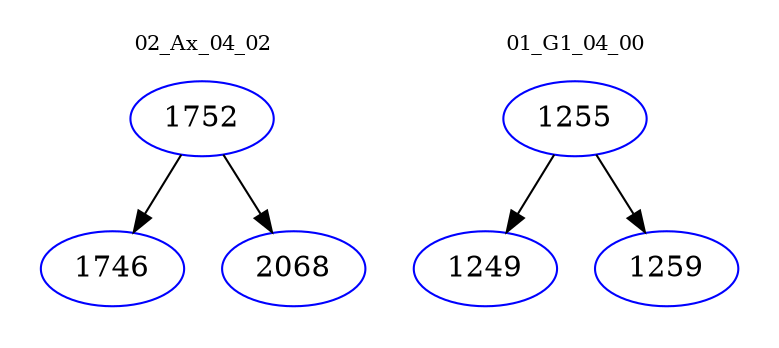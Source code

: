 digraph{
subgraph cluster_0 {
color = white
label = "02_Ax_04_02";
fontsize=10;
T0_1752 [label="1752", color="blue"]
T0_1752 -> T0_1746 [color="black"]
T0_1746 [label="1746", color="blue"]
T0_1752 -> T0_2068 [color="black"]
T0_2068 [label="2068", color="blue"]
}
subgraph cluster_1 {
color = white
label = "01_G1_04_00";
fontsize=10;
T1_1255 [label="1255", color="blue"]
T1_1255 -> T1_1249 [color="black"]
T1_1249 [label="1249", color="blue"]
T1_1255 -> T1_1259 [color="black"]
T1_1259 [label="1259", color="blue"]
}
}
